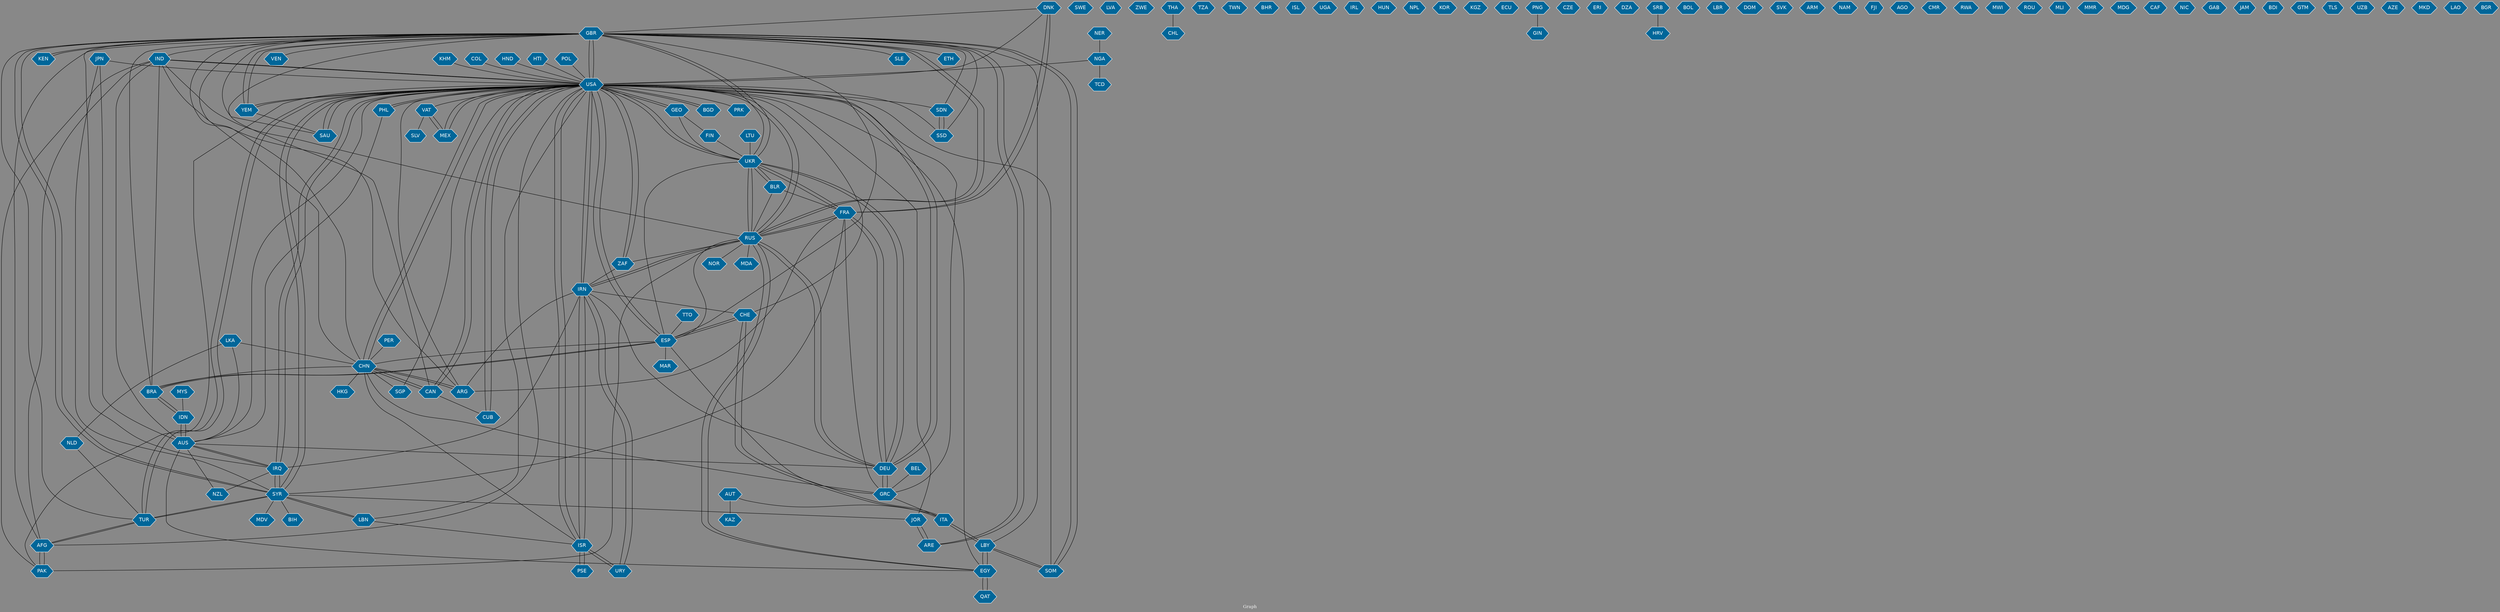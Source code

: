 // Countries together in item graph
graph {
	graph [bgcolor="#888888" fontcolor=white fontsize=12 label="Graph" outputorder=edgesfirst overlap=prism]
	node [color=white fillcolor="#006699" fontcolor=white fontname=Helvetica shape=hexagon style=filled]
	edge [arrowhead=open color=black fontcolor=white fontname=Courier fontsize=12]
		DNK [label=DNK]
		IND [label=IND]
		VAT [label=VAT]
		SYR [label=SYR]
		UKR [label=UKR]
		SWE [label=SWE]
		QAT [label=QAT]
		EGY [label=EGY]
		LKA [label=LKA]
		KEN [label=KEN]
		GBR [label=GBR]
		USA [label=USA]
		HTI [label=HTI]
		LVA [label=LVA]
		LBN [label=LBN]
		DEU [label=DEU]
		IDN [label=IDN]
		RUS [label=RUS]
		CHN [label=CHN]
		BRA [label=BRA]
		FRA [label=FRA]
		JPN [label=JPN]
		ZWE [label=ZWE]
		THA [label=THA]
		TZA [label=TZA]
		GRC [label=GRC]
		ITA [label=ITA]
		IRQ [label=IRQ]
		MEX [label=MEX]
		PAK [label=PAK]
		JOR [label=JOR]
		YEM [label=YEM]
		IRN [label=IRN]
		AFG [label=AFG]
		AUS [label=AUS]
		MYS [label=MYS]
		BGD [label=BGD]
		TWN [label=TWN]
		HKG [label=HKG]
		LBY [label=LBY]
		SDN [label=SDN]
		SSD [label=SSD]
		BHR [label=BHR]
		ARG [label=ARG]
		NER [label=NER]
		ESP [label=ESP]
		BLR [label=BLR]
		NOR [label=NOR]
		SAU [label=SAU]
		PER [label=PER]
		ISL [label=ISL]
		UGA [label=UGA]
		BEL [label=BEL]
		CAN [label=CAN]
		TUR [label=TUR]
		PSE [label=PSE]
		IRL [label=IRL]
		NGA [label=NGA]
		VEN [label=VEN]
		HUN [label=HUN]
		NPL [label=NPL]
		ISR [label=ISR]
		URY [label=URY]
		CHE [label=CHE]
		PRK [label=PRK]
		KOR [label=KOR]
		NZL [label=NZL]
		CUB [label=CUB]
		ZAF [label=ZAF]
		NLD [label=NLD]
		KGZ [label=KGZ]
		SOM [label=SOM]
		SLV [label=SLV]
		MAR [label=MAR]
		ECU [label=ECU]
		PHL [label=PHL]
		POL [label=POL]
		PNG [label=PNG]
		GIN [label=GIN]
		CZE [label=CZE]
		LTU [label=LTU]
		TCD [label=TCD]
		ERI [label=ERI]
		DZA [label=DZA]
		HRV [label=HRV]
		KHM [label=KHM]
		BOL [label=BOL]
		LBR [label=LBR]
		DOM [label=DOM]
		SVK [label=SVK]
		ARE [label=ARE]
		GEO [label=GEO]
		FIN [label=FIN]
		ARM [label=ARM]
		NAM [label=NAM]
		FJI [label=FJI]
		SRB [label=SRB]
		AGO [label=AGO]
		COL [label=COL]
		CMR [label=CMR]
		AUT [label=AUT]
		RWA [label=RWA]
		MWI [label=MWI]
		MDV [label=MDV]
		ROU [label=ROU]
		MLI [label=MLI]
		MMR [label=MMR]
		CHL [label=CHL]
		MDG [label=MDG]
		BIH [label=BIH]
		CAF [label=CAF]
		NIC [label=NIC]
		KAZ [label=KAZ]
		SLE [label=SLE]
		GAB [label=GAB]
		JAM [label=JAM]
		BDI [label=BDI]
		SGP [label=SGP]
		GTM [label=GTM]
		TLS [label=TLS]
		UZB [label=UZB]
		MDA [label=MDA]
		AZE [label=AZE]
		MKD [label=MKD]
		LAO [label=LAO]
		HND [label=HND]
		BGR [label=BGR]
		ETH [label=ETH]
		TTO [label=TTO]
			UKR -- FRA [weight=7]
			SSD -- GBR [weight=1]
			TUR -- SYR [weight=7]
			SYR -- TUR [weight=4]
			GRC -- FRA [weight=2]
			RUS -- IND [weight=1]
			USA -- VAT [weight=1]
			CAN -- USA [weight=1]
			GBR -- YEM [weight=1]
			BRA -- ESP [weight=1]
			GBR -- KEN [weight=1]
			LKA -- NLD [weight=1]
			HND -- USA [weight=1]
			DEU -- UKR [weight=13]
			CHE -- ITA [weight=1]
			CHN -- CAN [weight=2]
			PHL -- USA [weight=1]
			BRA -- IDN [weight=1]
			EGY -- AUS [weight=3]
			CHE -- USA [weight=1]
			ISR -- IRN [weight=5]
			BEL -- GRC [weight=4]
			SYR -- LBN [weight=1]
			RUS -- DEU [weight=6]
			IRN -- ISR [weight=6]
			RUS -- ZAF [weight=1]
			RUS -- IRN [weight=1]
			SDN -- SSD [weight=5]
			AFG -- IND [weight=1]
			USA -- YEM [weight=2]
			USA -- SGP [weight=1]
			BGD -- USA [weight=3]
			LBY -- SOM [weight=2]
			SAU -- GBR [weight=1]
			JOR -- ARE [weight=1]
			CHE -- ESP [weight=1]
			PHL -- AUS [weight=1]
			ARG -- CHN [weight=1]
			USA -- UKR [weight=13]
			USA -- IRN [weight=8]
			GBR -- ETH [weight=1]
			SOM -- LBY [weight=1]
			THA -- CHL [weight=2]
			AUS -- DEU [weight=1]
			TUR -- USA [weight=2]
			ISR -- CHN [weight=1]
			USA -- AFG [weight=1]
			DEU -- RUS [weight=9]
			JPN -- USA [weight=1]
			ESP -- CHN [weight=1]
			EGY -- QAT [weight=1]
			CHN -- USA [weight=8]
			BLR -- UKR [weight=9]
			CHN -- GBR [weight=1]
			CHN -- ARG [weight=3]
			TUR -- AFG [weight=1]
			GBR -- VEN [weight=1]
			GBR -- CAN [weight=2]
			BRA -- GBR [weight=1]
			ARG -- IRN [weight=1]
			CHN -- IND [weight=1]
			VAT -- MEX [weight=1]
			NLD -- TUR [weight=1]
			AUS -- IRQ [weight=1]
			GBR -- LBY [weight=5]
			KHM -- USA [weight=1]
			USA -- ARG [weight=1]
			USA -- SYR [weight=8]
			CAN -- CHN [weight=1]
			USA -- IRQ [weight=5]
			GBR -- SOM [weight=2]
			GBR -- SLE [weight=1]
			LKA -- AUS [weight=1]
			GBR -- IND [weight=2]
			URY -- ISR [weight=2]
			USA -- TUR [weight=1]
			ARE -- JOR [weight=1]
			ARG -- FRA [weight=1]
			LBN -- SYR [weight=3]
			UKR -- USA [weight=11]
			USA -- RUS [weight=6]
			PAK -- AFG [weight=2]
			IRN -- URY [weight=3]
			PSE -- ISR [weight=3]
			FRA -- DNK [weight=1]
			ISR -- USA [weight=3]
			DEU -- GRC [weight=6]
			USA -- DNK [weight=1]
			USA -- ESP [weight=1]
			IDN -- BRA [weight=1]
			GBR -- ESP [weight=1]
			JPN -- AUS [weight=1]
			AUS -- IDN [weight=5]
			FRA -- DEU [weight=6]
			POL -- USA [weight=2]
			GBR -- IRQ [weight=1]
			FIN -- UKR [weight=1]
			PNG -- GIN [weight=1]
			GBR -- SYR [weight=3]
			IDN -- AUS [weight=7]
			KEN -- GBR [weight=1]
			IRQ -- SYR [weight=5]
			IRN -- RUS [weight=1]
			AUT -- ITA [weight=1]
			DEU -- FRA [weight=7]
			USA -- ZAF [weight=1]
			ISR -- PSE [weight=2]
			GBR -- ARE [weight=1]
			ZAF -- IRN [weight=3]
			IND -- PAK [weight=2]
			IRQ -- NZL [weight=1]
			ARE -- GBR [weight=1]
			USA -- GEO [weight=1]
			CUB -- USA [weight=1]
			IRN -- IRQ [weight=1]
			GRC -- ITA [weight=1]
			LKA -- CHN [weight=1]
			SDN -- GBR [weight=1]
			URY -- IRN [weight=2]
			SYR -- BIH [weight=1]
			SYR -- MDV [weight=1]
			GBR -- AFG [weight=2]
			HTI -- USA [weight=1]
			SYR -- JOR [weight=1]
			NGA -- USA [weight=1]
			SRB -- HRV [weight=2]
			LTU -- UKR [weight=2]
			MYS -- IDN [weight=1]
			UKR -- DEU [weight=14]
			UKR -- GBR [weight=2]
			ITA -- CHE [weight=1]
			FRA -- SYR [weight=2]
			MEX -- USA [weight=3]
			USA -- BGD [weight=1]
			SOM -- GBR [weight=1]
			CAN -- CUB [weight=2]
			IRN -- DEU [weight=2]
			SOM -- USA [weight=2]
			USA -- GRC [weight=2]
			RUS -- UKR [weight=28]
			VAT -- SLV [weight=2]
			FRA -- RUS [weight=4]
			IRN -- USA [weight=7]
			GEO -- UKR [weight=1]
			GBR -- RUS [weight=4]
			CHN -- SGP [weight=1]
			LBY -- EGY [weight=11]
			BLR -- FRA [weight=1]
			MEX -- VAT [weight=2]
			EGY -- LBY [weight=10]
			ESP -- USA [weight=1]
			UKR -- ESP [weight=2]
			NGA -- TCD [weight=1]
			GBR -- USA [weight=5]
			USA -- DEU [weight=3]
			PER -- CHN [weight=1]
			USA -- PAK [weight=1]
			USA -- SDN [weight=1]
			LBY -- ITA [weight=2]
			USA -- PRK [weight=1]
			GRC -- CHN [weight=1]
			AUT -- KAZ [weight=1]
			USA -- ISR [weight=6]
			USA -- AUS [weight=1]
			SYR -- USA [weight=10]
			SYR -- IRQ [weight=4]
			EGY -- USA [weight=2]
			UKR -- RUS [weight=27]
			UKR -- BLR [weight=14]
			USA -- CAN [weight=3]
			IRQ -- AUS [weight=2]
			ITA -- LBY [weight=2]
			SYR -- GBR [weight=4]
			EGY -- RUS [weight=1]
			DNK -- GBR [weight=1]
			RUS -- FRA [weight=8]
			ZAF -- USA [weight=1]
			RUS -- ESP [weight=2]
			IRQ -- USA [weight=7]
			QAT -- EGY [weight=1]
			GEO -- USA [weight=2]
			USA -- MEX [weight=4]
			NZL -- AUS [weight=1]
			LBN -- ISR [weight=1]
			AUS -- IND [weight=1]
			CHN -- BRA [weight=1]
			TTO -- ESP [weight=1]
			USA -- SAU [weight=1]
			ARG -- GBR [weight=1]
			GBR -- TUR [weight=1]
			RUS -- PAK [weight=1]
			USA -- IND [weight=2]
			JPN -- SYR [weight=1]
			YEM -- GBR [weight=1]
			RUS -- MDA [weight=1]
			GBR -- UKR [weight=3]
			NER -- NGA [weight=2]
			AFG -- TUR [weight=2]
			USA -- PHL [weight=1]
			YEM -- USA [weight=3]
			USA -- LBN [weight=3]
			GEO -- FIN [weight=1]
			RUS -- USA [weight=11]
			USA -- CUB [weight=4]
			DEU -- USA [weight=8]
			ESP -- CHE [weight=1]
			RUS -- GBR [weight=1]
			RUS -- BLR [weight=1]
			RUS -- EGY [weight=1]
			DNK -- FRA [weight=1]
			GRC -- DEU [weight=7]
			USA -- CHN [weight=2]
			COL -- USA [weight=1]
			ESP -- MAR [weight=1]
			RUS -- NOR [weight=1]
			ISR -- URY [weight=3]
			USA -- SSD [weight=1]
			IRN -- CHE [weight=1]
			YEM -- SAU [weight=1]
			SSD -- SDN [weight=3]
			USA -- GBR [weight=4]
			FRA -- UKR [weight=6]
			USA -- JOR [weight=2]
			ESP -- BRA [weight=1]
			AFG -- PAK [weight=1]
			IND -- USA [weight=1]
			ESP -- GRC [weight=1]
			BRA -- IND [weight=1]
			CHN -- HKG [weight=1]
			SAU -- USA [weight=1]
}